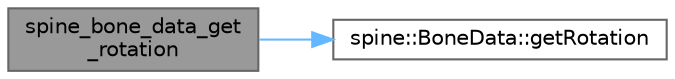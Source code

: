 digraph "spine_bone_data_get_rotation"
{
 // LATEX_PDF_SIZE
  bgcolor="transparent";
  edge [fontname=Helvetica,fontsize=10,labelfontname=Helvetica,labelfontsize=10];
  node [fontname=Helvetica,fontsize=10,shape=box,height=0.2,width=0.4];
  rankdir="LR";
  Node1 [id="Node000001",label="spine_bone_data_get\l_rotation",height=0.2,width=0.4,color="gray40", fillcolor="grey60", style="filled", fontcolor="black",tooltip=" "];
  Node1 -> Node2 [id="edge2_Node000001_Node000002",color="steelblue1",style="solid",tooltip=" "];
  Node2 [id="Node000002",label="spine::BoneData::getRotation",height=0.2,width=0.4,color="grey40", fillcolor="white", style="filled",URL="$classspine_1_1_bone_data.html#a4667af75f8f65b6a3ee44aaab9b3a79c",tooltip="Local rotation."];
}
